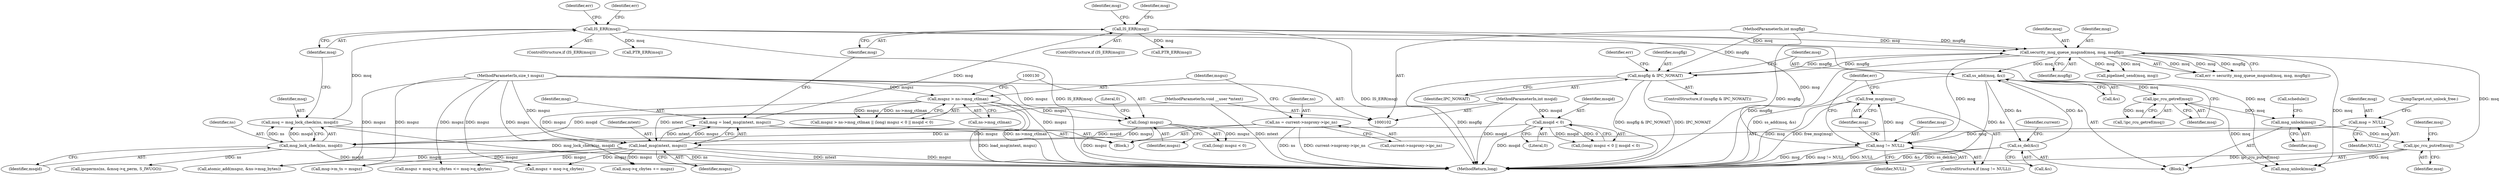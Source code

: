 digraph "0_linux_6062a8dc0517bce23e3c2f7d2fea5e22411269a3@API" {
"1000346" [label="(Call,free_msg(msg))"];
"1000343" [label="(Call,msg != NULL)"];
"1000152" [label="(Call,IS_ERR(msg))"];
"1000146" [label="(Call,msg = load_msg(mtext, msgsz))"];
"1000148" [label="(Call,load_msg(mtext, msgsz))"];
"1000105" [label="(MethodParameterIn,void __user *mtext)"];
"1000122" [label="(Call,msgsz > ns->msg_ctlmax)"];
"1000106" [label="(MethodParameterIn,size_t msgsz)"];
"1000129" [label="(Call,(long) msgsz)"];
"1000335" [label="(Call,msg = NULL)"];
"1000199" [label="(Call,security_msg_queue_msgsnd(msq, msg, msgflg))"];
"1000260" [label="(Call,ipc_rcu_putref(msq))"];
"1000252" [label="(Call,msg_unlock(msq))"];
"1000244" [label="(Call,ipc_rcu_getref(msq))"];
"1000238" [label="(Call,ss_add(msq, &s))"];
"1000274" [label="(Call,ss_del(&s))"];
"1000173" [label="(Call,IS_ERR(msq))"];
"1000167" [label="(Call,msq = msg_lock_check(ns, msqid))"];
"1000169" [label="(Call,msg_lock_check(ns, msqid))"];
"1000113" [label="(Call,ns = current->nsproxy->ipc_ns)"];
"1000133" [label="(Call,msqid < 0)"];
"1000103" [label="(MethodParameterIn,int msqid)"];
"1000229" [label="(Call,msgflg & IPC_NOWAIT)"];
"1000107" [label="(MethodParameterIn,int msgflg)"];
"1000182" [label="(Block,)"];
"1000243" [label="(Call,!ipc_rcu_getref(msq))"];
"1000349" [label="(Identifier,err)"];
"1000128" [label="(Call,(long) msgsz < 0)"];
"1000151" [label="(ControlStructure,if (IS_ERR(msg)))"];
"1000156" [label="(Identifier,msg)"];
"1000346" [label="(Call,free_msg(msg))"];
"1000146" [label="(Call,msg = load_msg(mtext, msgsz))"];
"1000124" [label="(Call,ns->msg_ctlmax)"];
"1000178" [label="(Call,PTR_ERR(msq))"];
"1000240" [label="(Call,&s)"];
"1000344" [label="(Identifier,msg)"];
"1000162" [label="(Call,msg->m_ts = msgsz)"];
"1000265" [label="(Identifier,msq)"];
"1000228" [label="(ControlStructure,if (msgflg & IPC_NOWAIT))"];
"1000275" [label="(Call,&s)"];
"1000115" [label="(Call,current->nsproxy->ipc_ns)"];
"1000114" [label="(Identifier,ns)"];
"1000170" [label="(Identifier,ns)"];
"1000132" [label="(Literal,0)"];
"1000209" [label="(Call,msgsz + msq->q_cbytes)"];
"1000234" [label="(Identifier,err)"];
"1000123" [label="(Identifier,msgsz)"];
"1000321" [label="(Call,atomic_add(msgsz, &ns->msg_bytes))"];
"1000335" [label="(Call,msg = NULL)"];
"1000177" [label="(Identifier,err)"];
"1000252" [label="(Call,msg_unlock(msq))"];
"1000167" [label="(Call,msq = msg_lock_check(ns, msqid))"];
"1000171" [label="(Identifier,msqid)"];
"1000189" [label="(Call,ipcperms(ns, &msq->q_perm, S_IWUGO))"];
"1000169" [label="(Call,msg_lock_check(ns, msqid))"];
"1000200" [label="(Identifier,msq)"];
"1000245" [label="(Identifier,msq)"];
"1000168" [label="(Identifier,msq)"];
"1000149" [label="(Identifier,mtext)"];
"1000244" [label="(Call,ipc_rcu_getref(msq))"];
"1000343" [label="(Call,msg != NULL)"];
"1000260" [label="(Call,ipc_rcu_putref(msq))"];
"1000231" [label="(Identifier,IPC_NOWAIT)"];
"1000279" [label="(Identifier,current)"];
"1000345" [label="(Identifier,NULL)"];
"1000122" [label="(Call,msgsz > ns->msg_ctlmax)"];
"1000155" [label="(Call,PTR_ERR(msg))"];
"1000337" [label="(Identifier,NULL)"];
"1000148" [label="(Call,load_msg(mtext, msgsz))"];
"1000147" [label="(Identifier,msg)"];
"1000108" [label="(Block,)"];
"1000299" [label="(Call,pipelined_send(msq, msg))"];
"1000230" [label="(Identifier,msgflg)"];
"1000153" [label="(Identifier,msg)"];
"1000133" [label="(Call,msqid < 0)"];
"1000131" [label="(Identifier,msgsz)"];
"1000107" [label="(MethodParameterIn,int msgflg)"];
"1000127" [label="(Call,(long) msgsz < 0 || msqid < 0)"];
"1000103" [label="(MethodParameterIn,int msqid)"];
"1000106" [label="(MethodParameterIn,size_t msgsz)"];
"1000347" [label="(Identifier,msg)"];
"1000253" [label="(Identifier,msq)"];
"1000338" [label="(JumpTarget,out_unlock_free:)"];
"1000274" [label="(Call,ss_del(&s))"];
"1000134" [label="(Identifier,msqid)"];
"1000152" [label="(Call,IS_ERR(msg))"];
"1000174" [label="(Identifier,msq)"];
"1000150" [label="(Identifier,msgsz)"];
"1000105" [label="(MethodParameterIn,void __user *mtext)"];
"1000336" [label="(Identifier,msg)"];
"1000208" [label="(Call,msgsz + msq->q_cbytes <= msq->q_qbytes)"];
"1000121" [label="(Call,msgsz > ns->msg_ctlmax || (long) msgsz < 0 || msqid < 0)"];
"1000342" [label="(ControlStructure,if (msg != NULL))"];
"1000254" [label="(Call,schedule())"];
"1000197" [label="(Call,err = security_msg_queue_msgsnd(msq, msg, msgflg))"];
"1000113" [label="(Call,ns = current->nsproxy->ipc_ns)"];
"1000135" [label="(Literal,0)"];
"1000312" [label="(Call,msq->q_cbytes += msgsz)"];
"1000129" [label="(Call,(long) msgsz)"];
"1000229" [label="(Call,msgflg & IPC_NOWAIT)"];
"1000159" [label="(Identifier,msg)"];
"1000202" [label="(Identifier,msgflg)"];
"1000350" [label="(MethodReturn,long)"];
"1000238" [label="(Call,ss_add(msq, &s))"];
"1000201" [label="(Identifier,msg)"];
"1000261" [label="(Identifier,msq)"];
"1000173" [label="(Call,IS_ERR(msq))"];
"1000339" [label="(Call,msg_unlock(msq))"];
"1000172" [label="(ControlStructure,if (IS_ERR(msq)))"];
"1000185" [label="(Identifier,err)"];
"1000199" [label="(Call,security_msg_queue_msgsnd(msq, msg, msgflg))"];
"1000239" [label="(Identifier,msq)"];
"1000346" -> "1000342"  [label="AST: "];
"1000346" -> "1000347"  [label="CFG: "];
"1000347" -> "1000346"  [label="AST: "];
"1000349" -> "1000346"  [label="CFG: "];
"1000346" -> "1000350"  [label="DDG: msg"];
"1000346" -> "1000350"  [label="DDG: free_msg(msg)"];
"1000343" -> "1000346"  [label="DDG: msg"];
"1000343" -> "1000342"  [label="AST: "];
"1000343" -> "1000345"  [label="CFG: "];
"1000344" -> "1000343"  [label="AST: "];
"1000345" -> "1000343"  [label="AST: "];
"1000347" -> "1000343"  [label="CFG: "];
"1000349" -> "1000343"  [label="CFG: "];
"1000343" -> "1000350"  [label="DDG: msg"];
"1000343" -> "1000350"  [label="DDG: msg != NULL"];
"1000343" -> "1000350"  [label="DDG: NULL"];
"1000152" -> "1000343"  [label="DDG: msg"];
"1000335" -> "1000343"  [label="DDG: msg"];
"1000199" -> "1000343"  [label="DDG: msg"];
"1000152" -> "1000151"  [label="AST: "];
"1000152" -> "1000153"  [label="CFG: "];
"1000153" -> "1000152"  [label="AST: "];
"1000156" -> "1000152"  [label="CFG: "];
"1000159" -> "1000152"  [label="CFG: "];
"1000152" -> "1000350"  [label="DDG: IS_ERR(msg)"];
"1000146" -> "1000152"  [label="DDG: msg"];
"1000152" -> "1000155"  [label="DDG: msg"];
"1000152" -> "1000199"  [label="DDG: msg"];
"1000146" -> "1000108"  [label="AST: "];
"1000146" -> "1000148"  [label="CFG: "];
"1000147" -> "1000146"  [label="AST: "];
"1000148" -> "1000146"  [label="AST: "];
"1000153" -> "1000146"  [label="CFG: "];
"1000146" -> "1000350"  [label="DDG: load_msg(mtext, msgsz)"];
"1000148" -> "1000146"  [label="DDG: mtext"];
"1000148" -> "1000146"  [label="DDG: msgsz"];
"1000148" -> "1000150"  [label="CFG: "];
"1000149" -> "1000148"  [label="AST: "];
"1000150" -> "1000148"  [label="AST: "];
"1000148" -> "1000350"  [label="DDG: mtext"];
"1000148" -> "1000350"  [label="DDG: msgsz"];
"1000105" -> "1000148"  [label="DDG: mtext"];
"1000122" -> "1000148"  [label="DDG: msgsz"];
"1000129" -> "1000148"  [label="DDG: msgsz"];
"1000106" -> "1000148"  [label="DDG: msgsz"];
"1000148" -> "1000162"  [label="DDG: msgsz"];
"1000148" -> "1000208"  [label="DDG: msgsz"];
"1000148" -> "1000209"  [label="DDG: msgsz"];
"1000148" -> "1000312"  [label="DDG: msgsz"];
"1000148" -> "1000321"  [label="DDG: msgsz"];
"1000105" -> "1000102"  [label="AST: "];
"1000105" -> "1000350"  [label="DDG: mtext"];
"1000122" -> "1000121"  [label="AST: "];
"1000122" -> "1000124"  [label="CFG: "];
"1000123" -> "1000122"  [label="AST: "];
"1000124" -> "1000122"  [label="AST: "];
"1000130" -> "1000122"  [label="CFG: "];
"1000121" -> "1000122"  [label="CFG: "];
"1000122" -> "1000350"  [label="DDG: msgsz"];
"1000122" -> "1000350"  [label="DDG: ns->msg_ctlmax"];
"1000122" -> "1000121"  [label="DDG: msgsz"];
"1000122" -> "1000121"  [label="DDG: ns->msg_ctlmax"];
"1000106" -> "1000122"  [label="DDG: msgsz"];
"1000122" -> "1000129"  [label="DDG: msgsz"];
"1000106" -> "1000102"  [label="AST: "];
"1000106" -> "1000350"  [label="DDG: msgsz"];
"1000106" -> "1000129"  [label="DDG: msgsz"];
"1000106" -> "1000162"  [label="DDG: msgsz"];
"1000106" -> "1000208"  [label="DDG: msgsz"];
"1000106" -> "1000209"  [label="DDG: msgsz"];
"1000106" -> "1000312"  [label="DDG: msgsz"];
"1000106" -> "1000321"  [label="DDG: msgsz"];
"1000129" -> "1000128"  [label="AST: "];
"1000129" -> "1000131"  [label="CFG: "];
"1000130" -> "1000129"  [label="AST: "];
"1000131" -> "1000129"  [label="AST: "];
"1000132" -> "1000129"  [label="CFG: "];
"1000129" -> "1000350"  [label="DDG: msgsz"];
"1000129" -> "1000128"  [label="DDG: msgsz"];
"1000335" -> "1000108"  [label="AST: "];
"1000335" -> "1000337"  [label="CFG: "];
"1000336" -> "1000335"  [label="AST: "];
"1000337" -> "1000335"  [label="AST: "];
"1000338" -> "1000335"  [label="CFG: "];
"1000199" -> "1000197"  [label="AST: "];
"1000199" -> "1000202"  [label="CFG: "];
"1000200" -> "1000199"  [label="AST: "];
"1000201" -> "1000199"  [label="AST: "];
"1000202" -> "1000199"  [label="AST: "];
"1000197" -> "1000199"  [label="CFG: "];
"1000199" -> "1000350"  [label="DDG: msgflg"];
"1000199" -> "1000197"  [label="DDG: msq"];
"1000199" -> "1000197"  [label="DDG: msg"];
"1000199" -> "1000197"  [label="DDG: msgflg"];
"1000260" -> "1000199"  [label="DDG: msq"];
"1000173" -> "1000199"  [label="DDG: msq"];
"1000229" -> "1000199"  [label="DDG: msgflg"];
"1000107" -> "1000199"  [label="DDG: msgflg"];
"1000199" -> "1000229"  [label="DDG: msgflg"];
"1000199" -> "1000238"  [label="DDG: msq"];
"1000199" -> "1000299"  [label="DDG: msq"];
"1000199" -> "1000299"  [label="DDG: msg"];
"1000199" -> "1000339"  [label="DDG: msq"];
"1000260" -> "1000182"  [label="AST: "];
"1000260" -> "1000261"  [label="CFG: "];
"1000261" -> "1000260"  [label="AST: "];
"1000265" -> "1000260"  [label="CFG: "];
"1000260" -> "1000350"  [label="DDG: ipc_rcu_putref(msq)"];
"1000252" -> "1000260"  [label="DDG: msq"];
"1000260" -> "1000339"  [label="DDG: msq"];
"1000252" -> "1000182"  [label="AST: "];
"1000252" -> "1000253"  [label="CFG: "];
"1000253" -> "1000252"  [label="AST: "];
"1000254" -> "1000252"  [label="CFG: "];
"1000244" -> "1000252"  [label="DDG: msq"];
"1000244" -> "1000243"  [label="AST: "];
"1000244" -> "1000245"  [label="CFG: "];
"1000245" -> "1000244"  [label="AST: "];
"1000243" -> "1000244"  [label="CFG: "];
"1000244" -> "1000243"  [label="DDG: msq"];
"1000238" -> "1000244"  [label="DDG: msq"];
"1000244" -> "1000339"  [label="DDG: msq"];
"1000238" -> "1000182"  [label="AST: "];
"1000238" -> "1000240"  [label="CFG: "];
"1000239" -> "1000238"  [label="AST: "];
"1000240" -> "1000238"  [label="AST: "];
"1000245" -> "1000238"  [label="CFG: "];
"1000238" -> "1000350"  [label="DDG: &s"];
"1000238" -> "1000350"  [label="DDG: ss_add(msq, &s)"];
"1000274" -> "1000238"  [label="DDG: &s"];
"1000238" -> "1000274"  [label="DDG: &s"];
"1000274" -> "1000182"  [label="AST: "];
"1000274" -> "1000275"  [label="CFG: "];
"1000275" -> "1000274"  [label="AST: "];
"1000279" -> "1000274"  [label="CFG: "];
"1000274" -> "1000350"  [label="DDG: &s"];
"1000274" -> "1000350"  [label="DDG: ss_del(&s)"];
"1000173" -> "1000172"  [label="AST: "];
"1000173" -> "1000174"  [label="CFG: "];
"1000174" -> "1000173"  [label="AST: "];
"1000177" -> "1000173"  [label="CFG: "];
"1000185" -> "1000173"  [label="CFG: "];
"1000173" -> "1000350"  [label="DDG: IS_ERR(msq)"];
"1000167" -> "1000173"  [label="DDG: msq"];
"1000173" -> "1000178"  [label="DDG: msq"];
"1000173" -> "1000339"  [label="DDG: msq"];
"1000167" -> "1000108"  [label="AST: "];
"1000167" -> "1000169"  [label="CFG: "];
"1000168" -> "1000167"  [label="AST: "];
"1000169" -> "1000167"  [label="AST: "];
"1000174" -> "1000167"  [label="CFG: "];
"1000167" -> "1000350"  [label="DDG: msg_lock_check(ns, msqid)"];
"1000169" -> "1000167"  [label="DDG: ns"];
"1000169" -> "1000167"  [label="DDG: msqid"];
"1000169" -> "1000171"  [label="CFG: "];
"1000170" -> "1000169"  [label="AST: "];
"1000171" -> "1000169"  [label="AST: "];
"1000169" -> "1000350"  [label="DDG: msqid"];
"1000169" -> "1000350"  [label="DDG: ns"];
"1000113" -> "1000169"  [label="DDG: ns"];
"1000133" -> "1000169"  [label="DDG: msqid"];
"1000103" -> "1000169"  [label="DDG: msqid"];
"1000169" -> "1000189"  [label="DDG: ns"];
"1000113" -> "1000108"  [label="AST: "];
"1000113" -> "1000115"  [label="CFG: "];
"1000114" -> "1000113"  [label="AST: "];
"1000115" -> "1000113"  [label="AST: "];
"1000123" -> "1000113"  [label="CFG: "];
"1000113" -> "1000350"  [label="DDG: ns"];
"1000113" -> "1000350"  [label="DDG: current->nsproxy->ipc_ns"];
"1000133" -> "1000127"  [label="AST: "];
"1000133" -> "1000135"  [label="CFG: "];
"1000134" -> "1000133"  [label="AST: "];
"1000135" -> "1000133"  [label="AST: "];
"1000127" -> "1000133"  [label="CFG: "];
"1000133" -> "1000350"  [label="DDG: msqid"];
"1000133" -> "1000127"  [label="DDG: msqid"];
"1000133" -> "1000127"  [label="DDG: 0"];
"1000103" -> "1000133"  [label="DDG: msqid"];
"1000103" -> "1000102"  [label="AST: "];
"1000103" -> "1000350"  [label="DDG: msqid"];
"1000229" -> "1000228"  [label="AST: "];
"1000229" -> "1000231"  [label="CFG: "];
"1000230" -> "1000229"  [label="AST: "];
"1000231" -> "1000229"  [label="AST: "];
"1000234" -> "1000229"  [label="CFG: "];
"1000239" -> "1000229"  [label="CFG: "];
"1000229" -> "1000350"  [label="DDG: msgflg & IPC_NOWAIT"];
"1000229" -> "1000350"  [label="DDG: IPC_NOWAIT"];
"1000229" -> "1000350"  [label="DDG: msgflg"];
"1000107" -> "1000229"  [label="DDG: msgflg"];
"1000107" -> "1000102"  [label="AST: "];
"1000107" -> "1000350"  [label="DDG: msgflg"];
}
